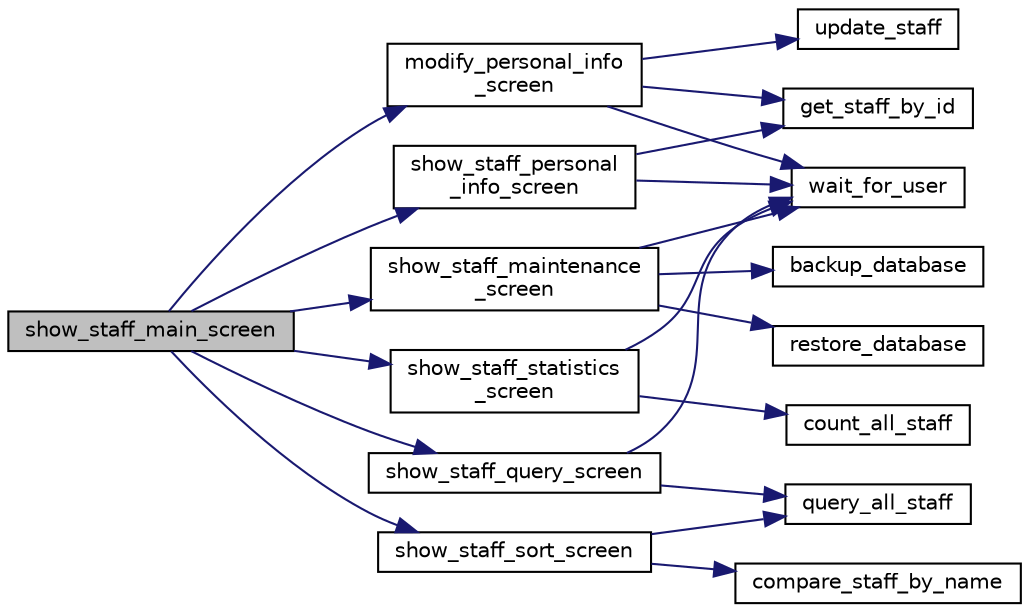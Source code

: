 digraph "show_staff_main_screen"
{
 // LATEX_PDF_SIZE
  edge [fontname="Helvetica",fontsize="10",labelfontname="Helvetica",labelfontsize="10"];
  node [fontname="Helvetica",fontsize="10",shape=record];
  rankdir="LR";
  Node1 [label="show_staff_main_screen",height=0.2,width=0.4,color="black", fillcolor="grey75", style="filled", fontcolor="black",tooltip=" "];
  Node1 -> Node2 [color="midnightblue",fontsize="10",style="solid",fontname="Helvetica"];
  Node2 [label="modify_personal_info\l_screen",height=0.2,width=0.4,color="black", fillcolor="white", style="filled",URL="$ui__staff_8c.html#a05f2679b59712e16dc96a6fbabb0271f",tooltip=" "];
  Node2 -> Node3 [color="midnightblue",fontsize="10",style="solid",fontname="Helvetica"];
  Node3 [label="get_staff_by_id",height=0.2,width=0.4,color="black", fillcolor="white", style="filled",URL="$user_8c.html#a3ea99c3aa114cb22a6ec4339760a9701",tooltip="通过ID获取服务人员信息"];
  Node2 -> Node4 [color="midnightblue",fontsize="10",style="solid",fontname="Helvetica"];
  Node4 [label="update_staff",height=0.2,width=0.4,color="black", fillcolor="white", style="filled",URL="$user_8c.html#a86ce46c46c3890427f89b171779c3525",tooltip="更新服务人员信息"];
  Node2 -> Node5 [color="midnightblue",fontsize="10",style="solid",fontname="Helvetica"];
  Node5 [label="wait_for_user",height=0.2,width=0.4,color="black", fillcolor="white", style="filled",URL="$ui__staff_8c.html#a887158dd13b9aa6e713da37dde21965f",tooltip=" "];
  Node1 -> Node6 [color="midnightblue",fontsize="10",style="solid",fontname="Helvetica"];
  Node6 [label="show_staff_maintenance\l_screen",height=0.2,width=0.4,color="black", fillcolor="white", style="filled",URL="$ui__staff_8c.html#ac21d06781f9912ddb4063fa827669980",tooltip=" "];
  Node6 -> Node7 [color="midnightblue",fontsize="10",style="solid",fontname="Helvetica"];
  Node7 [label="backup_database",height=0.2,width=0.4,color="black", fillcolor="white", style="filled",URL="$db__utils_8c.html#a277a2883021b1d6833183e26378a9848",tooltip=" "];
  Node6 -> Node8 [color="midnightblue",fontsize="10",style="solid",fontname="Helvetica"];
  Node8 [label="restore_database",height=0.2,width=0.4,color="black", fillcolor="white", style="filled",URL="$db__utils_8c.html#a40c628d8fc7f6a303bb421d90ab80531",tooltip=" "];
  Node6 -> Node5 [color="midnightblue",fontsize="10",style="solid",fontname="Helvetica"];
  Node1 -> Node9 [color="midnightblue",fontsize="10",style="solid",fontname="Helvetica"];
  Node9 [label="show_staff_personal\l_info_screen",height=0.2,width=0.4,color="black", fillcolor="white", style="filled",URL="$ui__staff_8c.html#a42c511942e1dc3c2941030a7194a495c",tooltip=" "];
  Node9 -> Node3 [color="midnightblue",fontsize="10",style="solid",fontname="Helvetica"];
  Node9 -> Node5 [color="midnightblue",fontsize="10",style="solid",fontname="Helvetica"];
  Node1 -> Node10 [color="midnightblue",fontsize="10",style="solid",fontname="Helvetica"];
  Node10 [label="show_staff_query_screen",height=0.2,width=0.4,color="black", fillcolor="white", style="filled",URL="$ui__staff_8c.html#a4bf9ebb23331ae077ebdb741f9389ad7",tooltip=" "];
  Node10 -> Node11 [color="midnightblue",fontsize="10",style="solid",fontname="Helvetica"];
  Node11 [label="query_all_staff",height=0.2,width=0.4,color="black", fillcolor="white", style="filled",URL="$user_8c.html#a1b0bbade4033d5de2645b9eb45c37fb0",tooltip="查询所有服务人员"];
  Node10 -> Node5 [color="midnightblue",fontsize="10",style="solid",fontname="Helvetica"];
  Node1 -> Node12 [color="midnightblue",fontsize="10",style="solid",fontname="Helvetica"];
  Node12 [label="show_staff_sort_screen",height=0.2,width=0.4,color="black", fillcolor="white", style="filled",URL="$ui__staff_8c.html#a98443451547c86a705d421767d7cba76",tooltip=" "];
  Node12 -> Node13 [color="midnightblue",fontsize="10",style="solid",fontname="Helvetica"];
  Node13 [label="compare_staff_by_name",height=0.2,width=0.4,color="black", fillcolor="white", style="filled",URL="$ui__staff_8c.html#a19ca2526727be0927c9fb68691614f5b",tooltip=" "];
  Node12 -> Node11 [color="midnightblue",fontsize="10",style="solid",fontname="Helvetica"];
  Node1 -> Node14 [color="midnightblue",fontsize="10",style="solid",fontname="Helvetica"];
  Node14 [label="show_staff_statistics\l_screen",height=0.2,width=0.4,color="black", fillcolor="white", style="filled",URL="$ui__staff_8c.html#ac695bb082f718706b401073887e195b4",tooltip=" "];
  Node14 -> Node15 [color="midnightblue",fontsize="10",style="solid",fontname="Helvetica"];
  Node15 [label="count_all_staff",height=0.2,width=0.4,color="black", fillcolor="white", style="filled",URL="$user_8c.html#a87a052e09a6fdfb31114924758823e3d",tooltip="统计服务人员总数"];
  Node14 -> Node5 [color="midnightblue",fontsize="10",style="solid",fontname="Helvetica"];
}
